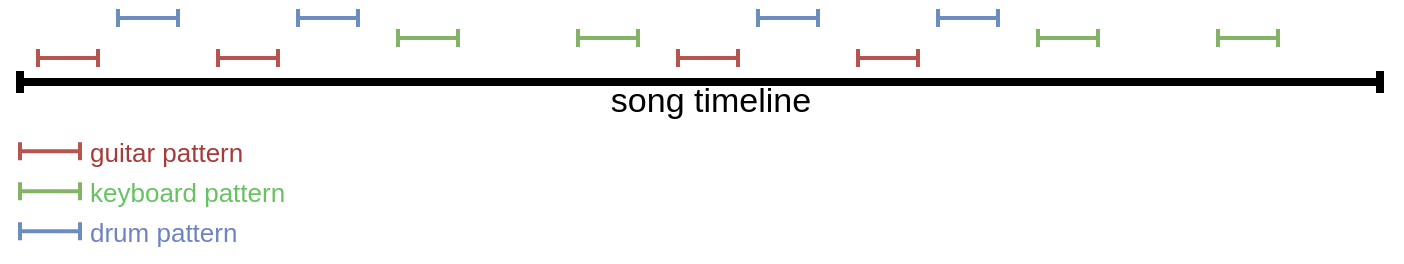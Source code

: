 <mxfile version="25.0.1">
  <diagram name="Page-1" id="TjiBL3XmjO_udOqTvaTY">
    <mxGraphModel dx="896" dy="518" grid="1" gridSize="10" guides="1" tooltips="1" connect="1" arrows="1" fold="1" page="1" pageScale="1" pageWidth="850" pageHeight="1100" math="0" shadow="0">
      <root>
        <mxCell id="0" />
        <mxCell id="1" parent="0" />
        <mxCell id="QmPn03PUYMqEwBN5ETS5-2" value="" style="endArrow=baseDash;startArrow=baseDash;html=1;rounded=0;startFill=0;endFill=0;strokeWidth=2;fillColor=#f8cecc;strokeColor=#b85450;" edge="1" parent="1">
          <mxGeometry width="50" height="50" relative="1" as="geometry">
            <mxPoint x="89" y="108" as="sourcePoint" />
            <mxPoint x="119" y="108" as="targetPoint" />
          </mxGeometry>
        </mxCell>
        <mxCell id="QmPn03PUYMqEwBN5ETS5-3" value="" style="endArrow=baseDash;startArrow=baseDash;html=1;rounded=0;startFill=0;endFill=0;strokeWidth=2;fillColor=#f8cecc;strokeColor=#b85450;" edge="1" parent="1">
          <mxGeometry width="50" height="50" relative="1" as="geometry">
            <mxPoint x="179" y="108" as="sourcePoint" />
            <mxPoint x="209" y="108" as="targetPoint" />
          </mxGeometry>
        </mxCell>
        <mxCell id="QmPn03PUYMqEwBN5ETS5-4" value="" style="endArrow=baseDash;startArrow=baseDash;html=1;rounded=0;startFill=0;endFill=0;strokeWidth=2;fillColor=#f8cecc;strokeColor=#b85450;" edge="1" parent="1">
          <mxGeometry width="50" height="50" relative="1" as="geometry">
            <mxPoint x="409" y="108" as="sourcePoint" />
            <mxPoint x="439" y="108" as="targetPoint" />
          </mxGeometry>
        </mxCell>
        <mxCell id="QmPn03PUYMqEwBN5ETS5-6" value="" style="endArrow=baseDash;startArrow=baseDash;html=1;rounded=0;startFill=0;endFill=0;strokeWidth=2;fillColor=#f8cecc;strokeColor=#b85450;" edge="1" parent="1">
          <mxGeometry width="50" height="50" relative="1" as="geometry">
            <mxPoint x="499" y="108" as="sourcePoint" />
            <mxPoint x="529" y="108" as="targetPoint" />
          </mxGeometry>
        </mxCell>
        <mxCell id="QmPn03PUYMqEwBN5ETS5-7" value="" style="endArrow=baseDash;startArrow=baseDash;html=1;rounded=0;startFill=0;endFill=0;strokeWidth=2;fillColor=#d5e8d4;strokeColor=#82b366;" edge="1" parent="1">
          <mxGeometry width="50" height="50" relative="1" as="geometry">
            <mxPoint x="269" y="98" as="sourcePoint" />
            <mxPoint x="299" y="98" as="targetPoint" />
          </mxGeometry>
        </mxCell>
        <mxCell id="QmPn03PUYMqEwBN5ETS5-8" value="" style="endArrow=baseDash;startArrow=baseDash;html=1;rounded=0;startFill=0;endFill=0;strokeWidth=2;fillColor=#d5e8d4;strokeColor=#82b366;" edge="1" parent="1">
          <mxGeometry width="50" height="50" relative="1" as="geometry">
            <mxPoint x="359" y="98" as="sourcePoint" />
            <mxPoint x="389" y="98" as="targetPoint" />
          </mxGeometry>
        </mxCell>
        <mxCell id="QmPn03PUYMqEwBN5ETS5-9" value="" style="endArrow=baseDash;startArrow=baseDash;html=1;rounded=0;startFill=0;endFill=0;strokeWidth=2;fillColor=#d5e8d4;strokeColor=#82b366;" edge="1" parent="1">
          <mxGeometry width="50" height="50" relative="1" as="geometry">
            <mxPoint x="589" y="98" as="sourcePoint" />
            <mxPoint x="619" y="98" as="targetPoint" />
          </mxGeometry>
        </mxCell>
        <mxCell id="QmPn03PUYMqEwBN5ETS5-10" value="" style="endArrow=baseDash;startArrow=baseDash;html=1;rounded=0;startFill=0;endFill=0;strokeWidth=2;fillColor=#d5e8d4;strokeColor=#82b366;" edge="1" parent="1">
          <mxGeometry width="50" height="50" relative="1" as="geometry">
            <mxPoint x="679" y="98" as="sourcePoint" />
            <mxPoint x="709" y="98" as="targetPoint" />
          </mxGeometry>
        </mxCell>
        <mxCell id="QmPn03PUYMqEwBN5ETS5-11" value="" style="endArrow=baseDash;startArrow=baseDash;html=1;rounded=0;startFill=0;endFill=0;strokeWidth=2;fillColor=#dae8fc;strokeColor=#6c8ebf;" edge="1" parent="1">
          <mxGeometry width="50" height="50" relative="1" as="geometry">
            <mxPoint x="129" y="88" as="sourcePoint" />
            <mxPoint x="159" y="88" as="targetPoint" />
          </mxGeometry>
        </mxCell>
        <mxCell id="QmPn03PUYMqEwBN5ETS5-12" value="" style="endArrow=baseDash;startArrow=baseDash;html=1;rounded=0;startFill=0;endFill=0;strokeWidth=2;fillColor=#dae8fc;strokeColor=#6c8ebf;" edge="1" parent="1">
          <mxGeometry width="50" height="50" relative="1" as="geometry">
            <mxPoint x="219" y="88" as="sourcePoint" />
            <mxPoint x="249" y="88" as="targetPoint" />
          </mxGeometry>
        </mxCell>
        <mxCell id="QmPn03PUYMqEwBN5ETS5-13" value="" style="endArrow=baseDash;startArrow=baseDash;html=1;rounded=0;startFill=0;endFill=0;strokeWidth=2;fillColor=#dae8fc;strokeColor=#6c8ebf;" edge="1" parent="1">
          <mxGeometry width="50" height="50" relative="1" as="geometry">
            <mxPoint x="449" y="88" as="sourcePoint" />
            <mxPoint x="479" y="88" as="targetPoint" />
          </mxGeometry>
        </mxCell>
        <mxCell id="QmPn03PUYMqEwBN5ETS5-14" value="" style="endArrow=baseDash;startArrow=baseDash;html=1;rounded=0;startFill=0;endFill=0;strokeWidth=2;fillColor=#dae8fc;strokeColor=#6c8ebf;" edge="1" parent="1">
          <mxGeometry width="50" height="50" relative="1" as="geometry">
            <mxPoint x="539" y="88" as="sourcePoint" />
            <mxPoint x="569" y="88" as="targetPoint" />
          </mxGeometry>
        </mxCell>
        <mxCell id="QmPn03PUYMqEwBN5ETS5-1" value="" style="endArrow=baseDash;startArrow=baseDash;html=1;rounded=0;startFill=0;endFill=0;strokeWidth=4;" edge="1" parent="1">
          <mxGeometry width="50" height="50" relative="1" as="geometry">
            <mxPoint x="80" y="120" as="sourcePoint" />
            <mxPoint x="760" y="120" as="targetPoint" />
          </mxGeometry>
        </mxCell>
        <mxCell id="QmPn03PUYMqEwBN5ETS5-5" value="&lt;font style=&quot;font-size: 17px;&quot;&gt;song timeline&lt;/font&gt;" style="edgeLabel;html=1;align=center;verticalAlign=middle;resizable=0;points=[];labelBackgroundColor=none;" vertex="1" connectable="0" parent="QmPn03PUYMqEwBN5ETS5-1">
          <mxGeometry x="-0.15" y="-5" relative="1" as="geometry">
            <mxPoint x="56" y="5" as="offset" />
          </mxGeometry>
        </mxCell>
        <mxCell id="QmPn03PUYMqEwBN5ETS5-15" value="" style="endArrow=baseDash;startArrow=baseDash;html=1;rounded=0;startFill=0;endFill=0;strokeWidth=2;fillColor=#f8cecc;strokeColor=#b85450;" edge="1" parent="1">
          <mxGeometry width="50" height="50" relative="1" as="geometry">
            <mxPoint x="80" y="154.62" as="sourcePoint" />
            <mxPoint x="110" y="154.62" as="targetPoint" />
          </mxGeometry>
        </mxCell>
        <mxCell id="QmPn03PUYMqEwBN5ETS5-16" value="&lt;font style=&quot;font-size: 13px;&quot; color=&quot;#a53b3b&quot;&gt;guitar pattern&lt;/font&gt;" style="text;html=1;align=left;verticalAlign=middle;whiteSpace=wrap;rounded=0;" vertex="1" parent="1">
          <mxGeometry x="113" y="140" width="80" height="30" as="geometry" />
        </mxCell>
        <mxCell id="QmPn03PUYMqEwBN5ETS5-19" value="" style="endArrow=baseDash;startArrow=baseDash;html=1;rounded=0;startFill=0;endFill=0;strokeWidth=2;fillColor=#d5e8d4;strokeColor=#82b366;" edge="1" parent="1">
          <mxGeometry width="50" height="50" relative="1" as="geometry">
            <mxPoint x="80" y="174.62" as="sourcePoint" />
            <mxPoint x="110" y="174.62" as="targetPoint" />
          </mxGeometry>
        </mxCell>
        <mxCell id="QmPn03PUYMqEwBN5ETS5-20" value="&lt;font style=&quot;font-size: 13px;&quot; color=&quot;#67c262&quot;&gt;keyboard pattern&lt;/font&gt;" style="text;html=1;align=left;verticalAlign=middle;whiteSpace=wrap;rounded=0;" vertex="1" parent="1">
          <mxGeometry x="113" y="160" width="127" height="30" as="geometry" />
        </mxCell>
        <mxCell id="QmPn03PUYMqEwBN5ETS5-21" value="" style="endArrow=baseDash;startArrow=baseDash;html=1;rounded=0;startFill=0;endFill=0;strokeWidth=2;fillColor=#dae8fc;strokeColor=#6c8ebf;" edge="1" parent="1">
          <mxGeometry width="50" height="50" relative="1" as="geometry">
            <mxPoint x="80" y="194.62" as="sourcePoint" />
            <mxPoint x="110" y="194.62" as="targetPoint" />
          </mxGeometry>
        </mxCell>
        <mxCell id="QmPn03PUYMqEwBN5ETS5-22" value="&lt;font style=&quot;font-size: 13px;&quot; color=&quot;#6e83c2&quot;&gt;drum pattern&lt;/font&gt;" style="text;html=1;align=left;verticalAlign=middle;whiteSpace=wrap;rounded=0;" vertex="1" parent="1">
          <mxGeometry x="113" y="180" width="80" height="30" as="geometry" />
        </mxCell>
      </root>
    </mxGraphModel>
  </diagram>
</mxfile>
